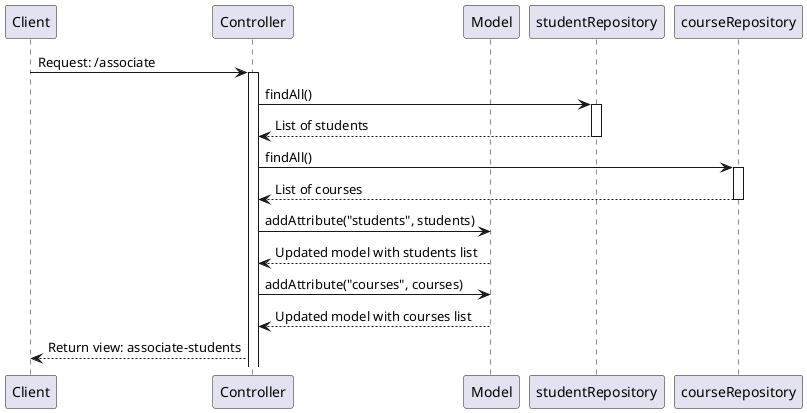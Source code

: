 @startuml
participant Client
participant Controller
participant Model
participant studentRepository
participant courseRepository

Client -> Controller: Request: /associate
activate Controller
Controller -> studentRepository: findAll()
activate studentRepository
studentRepository --> Controller: List of students
deactivate studentRepository
Controller -> courseRepository: findAll()
activate courseRepository
courseRepository --> Controller: List of courses
deactivate courseRepository
Controller -> Model: addAttribute("students", students)
Model --> Controller: Updated model with students list
Controller -> Model: addAttribute("courses", courses)
Model --> Controller: Updated model with courses list
Controller --> Client: Return view: associate-students
@enduml

